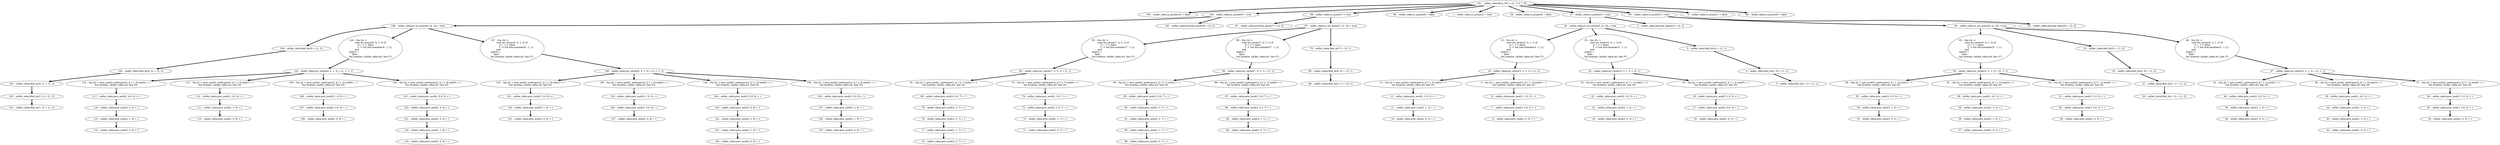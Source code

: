 digraph PDG {
15 [shape=ellipse, label="15 .- fun (A) ->\l        case mr_series(3, A, 1, 1) of\l            [1 | _] -> false;\l            L -> not lists:member(3 - 1, L)\l        end\lend(2) =\l    false\lfun location: (miller_rabin.erl, line 37)"];
129 [shape=ellipse, label="129 .- miller_rabin:pow_mod(3, 1.0, 9) = 1"];
111 [shape=ellipse, label="111 .- miller_rabin:pow_mod(2, 1, 9) = 1"];
25 [shape=ellipse, label="25 .- fun (A) ->\l        case mr_series(3, A, 1, 1) of\l            [1 | _] -> false;\l            L -> not lists:member(3 - 1, L)\l        end\lend(3) =\l    false\lfun location: (miller_rabin.erl, line 37)"];
13 [shape=ellipse, label="13 .- fun (J) -> pow_mod(2, math:pow(2, J) * 1, 3) end(1) = 1\lfun location: (miller_rabin.erl, line 33)"];
8 [shape=ellipse, label="8 .- miller_rabin:pow_mod(2, 1.0, 3) = 1"];
150 [shape=ellipse, label="150 .- miller_rabin:is_prime(10) = false"];
45 [shape=ellipse, label="45 .- miller_rabin:pow_mod(2, 4.0, 5) = 1"];
94 [shape=ellipse, label="94 .- fun (J) -> pow_mod(3, math:pow(2, J) * 3, 7) end(1) = 1\lfun location: (miller_rabin.erl, line 33)"];
118 [shape=ellipse, label="118 .- fun (J) -> pow_mod(2, math:pow(2, J) * 1, 9) end(2) = 1\lfun location: (miller_rabin.erl, line 33)"];
74 [shape=ellipse, label="74 .- miller_rabin:pow_mod(2, 3.0, 7) = 1"];
133 [shape=ellipse, label="133 .- miller_rabin:pow_mod(3, 2.0, 9) = 1"];
113 [shape=ellipse, label="113 .- fun (J) -> pow_mod(2, math:pow(2, J) * 1, 9) end(1) = 1\lfun location: (miller_rabin.erl, line 33)"];
60 [shape=ellipse, label="60 .- miller_rabin:pow_mod(3, 4.0, 5) = 1"];
123 [shape=ellipse, label="123 .- miller_rabin:pow_mod(2, 8.0, 9) = 1"];
121 [shape=ellipse, label="121 .- miller_rabin:pow_mod(2, 2, 9) = 1"];
95 [shape=ellipse, label="95 .- miller_rabin:mr_series(7, 3, 3, 1) = [1, 1]"];
128 [shape=ellipse, label="128 .- miller_rabin:pow_mod(3, 0.0, 9) = 1"];
57 [shape=ellipse, label="57 .- miller_rabin:pow_mod(3, 0, 5) = 1"];
101 [shape=ellipse, label="101 .- miller_rabin:find_ds(1, 3) = {1, 3}"];
54 [shape=ellipse, label="54 .- miller_rabin:pow_mod(3, 1, 5) = 1"];
135 [shape=ellipse, label="135 .- miller_rabin:pow_mod(3, 0, 9) = 1"];
89 [shape=ellipse, label="89 .- miller_rabin:pow_mod(3, 0, 7) = 1"];
21 [shape=ellipse, label="21 .- miller_rabin:pow_mod(3, 1, 3) = 1"];
107 [shape=ellipse, label="107 .- miller_rabin:pow_mod(2, 0.0, 9) = 1"];
47 [shape=ellipse, label="47 .- miller_rabin:mr_series(5, 2, 1, 2) = [1, 1, 1]"];
24 [shape=ellipse, label="24 .- miller_rabin:mr_series(3, 3, 1, 1) = [1, 1]"];
40 [shape=ellipse, label="40 .- miller_rabin:pow_mod(2, 2.0, 5) = 1"];
58 [shape=ellipse, label="58 .- miller_rabin:pow_mod(3, 1, 5) = 1"];
77 [shape=ellipse, label="77 .- miller_rabin:pow_mod(2, 1, 7) = 1"];
102 [shape=ellipse, label="102 .- miller_rabin:find_ds(2, 2) = {1, 3}"];
134 [shape=ellipse, label="134 .- fun (J) -> pow_mod(3, math:pow(2, J) * 1, 9) end(1) = 1\lfun location: (miller_rabin.erl, line 33)"];
149 [shape=ellipse, label="149 .- miller_rabin:is_prime(9) = true"];
93 [shape=ellipse, label="93 .- miller_rabin:pow_mod(3, 6.0, 7) = 1"];
110 [shape=ellipse, label="110 .- miller_rabin:pow_mod(2, 0, 9) = 1"];
105 [shape=ellipse, label="105 .- miller_rabin:find_ds(9) = {1, 3}"];
11 [shape=ellipse, label="11 .- miller_rabin:pow_mod(2, 1, 3) = 1"];
83 [shape=ellipse, label="83 .- fun (A) ->\l        case mr_series(7, A, 3, 1) of\l            [1 | _] -> false;\l            L -> not lists:member(7 - 1, L)\l        end\lend(2) =\l    false\lfun location: (miller_rabin.erl, line 37)"];
63 [shape=ellipse, label="63 .- fun (A) ->\l        case mr_series(5, A, 1, 2) of\l            [1 | _] -> false;\l            L -> not lists:member(5 - 1, L)\l        end\lend(3) =\l    false\lfun location: (miller_rabin.erl, line 37)"];
26 [shape=ellipse, label="26 .- miller_rabin:is_mr_prime(3, [2, 3]) = true"];
141 [shape=ellipse, label="141 .- miller_rabin:pow_mod(3, 1, 9) = 1"];
137 [shape=ellipse, label="137 .- miller_rabin:pow_mod(3, 2, 9) = 1"];
136 [shape=ellipse, label="136 .- miller_rabin:pow_mod(3, 1, 9) = 1"];
20 [shape=ellipse, label="20 .- miller_rabin:pow_mod(3, 0, 3) = 1"];
98 [shape=ellipse, label="98 .- miller_rabin:is_prime(7) = true"];
143 [shape=ellipse, label="143 .- miller_rabin:pow_mod(3, 4, 9) = 1"];
44 [shape=ellipse, label="44 .- miller_rabin:pow_mod(2, 2, 5) = 1"];
99 [shape=ellipse, label="99 .- miller_rabin:is_prime(8) = false"];
76 [shape=ellipse, label="76 .- miller_rabin:pow_mod(2, 0, 7) = 1"];
1 [shape=ellipse, label="1 .- miller_rabin:is_prime(2) = true"];
126 [shape=ellipse, label="126 .- fun (A) ->\l        case mr_series(9, A, 1, 3) of\l            [1 | _] -> false;\l            L -> not lists:member(9 - 1, L)\l        end\lend(2) =\l    false\lfun location: (miller_rabin.erl, line 37)"];
104 [shape=ellipse, label="104 .- miller_rabin:find_ds(8, 0) = {1, 3}"];
82 [shape=ellipse, label="82 .- miller_rabin:mr_series(7, 2, 3, 1) = [1, 1]"];
41 [shape=ellipse, label="41 .- fun (J) -> pow_mod(2, math:pow(2, J) * 1, 5) end(1) = 1\lfun location: (miller_rabin.erl, line 33)"];
91 [shape=ellipse, label="91 .- miller_rabin:pow_mod(3, 2, 7) = 1"];
120 [shape=ellipse, label="120 .- miller_rabin:pow_mod(2, 1, 9) = 1"];
43 [shape=ellipse, label="43 .- miller_rabin:pow_mod(2, 1, 5) = 1"];
56 [shape=ellipse, label="56 .- fun (J) -> pow_mod(3, math:pow(2, J) * 1, 5) end(1) = 1\lfun location: (miller_rabin.erl, line 33)"];
115 [shape=ellipse, label="115 .- miller_rabin:pow_mod(2, 1, 9) = 1"];
14 [shape=ellipse, label="14 .- miller_rabin:mr_series(3, 2, 1, 1) = [1, 1]"];
61 [shape=ellipse, label="61 .- fun (J) -> pow_mod(3, math:pow(2, J) * 1, 5) end(2) = 1\lfun location: (miller_rabin.erl, line 33)"];
146 [shape=ellipse, label="146 .- miller_rabin:mr_series(9, 3, 1, 3) = [1, 1, 1, 1]"];
96 [shape=ellipse, label="96 .- fun (A) ->\l        case mr_series(7, A, 3, 1) of\l            [1 | _] -> false;\l            L -> not lists:member(7 - 1, L)\l        end\lend(3) =\l    false\lfun location: (miller_rabin.erl, line 37)"];
80 [shape=ellipse, label="80 .- miller_rabin:pow_mod(2, 6.0, 7) = 1"];
28 [shape=ellipse, label="28 .- miller_rabin:is_prime(4) = false"];
23 [shape=ellipse, label="23 .- fun (J) -> pow_mod(3, math:pow(2, J) * 1, 3) end(1) = 1\lfun location: (miller_rabin.erl, line 33)"];
108 [shape=ellipse, label="108 .- miller_rabin:pow_mod(2, 1.0, 9) = 1"];
112 [shape=ellipse, label="112 .- miller_rabin:pow_mod(2, 2.0, 9) = 1"];
92 [shape=ellipse, label="92 .- miller_rabin:pow_mod(3, 3, 7) = 1"];
127 [shape=ellipse, label="127 .- miller_rabin:pow_mod(3, 0, 9) = 1"];
16 [shape=ellipse, label="16 .- miller_rabin:pow_mod(3, 0, 3) = 1"];
12 [shape=ellipse, label="12 .- miller_rabin:pow_mod(2, 2.0, 3) = 1"];
39 [shape=ellipse, label="39 .- miller_rabin:pow_mod(2, 1, 5) = 1"];
130 [shape=ellipse, label="130 .- fun (J) -> pow_mod(3, math:pow(2, J) * 1, 9) end(0) = 1\lfun location: (miller_rabin.erl, line 33)"];
34 [shape=ellipse, label="34 .- miller_rabin:pow_mod(2, 0, 5) = 1"];
68 [shape=ellipse, label="68 .- miller_rabin:find_ds(3, 1) = {3, 1}"];
78 [shape=ellipse, label="78 .- miller_rabin:pow_mod(2, 2, 7) = 1"];
138 [shape=ellipse, label="138 .- miller_rabin:pow_mod(3, 4.0, 9) = 1"];
52 [shape=ellipse, label="52 .- fun (J) -> pow_mod(3, math:pow(2, J) * 1, 5) end(0) = 1\lfun location: (miller_rabin.erl, line 33)"];
145 [shape=ellipse, label="145 .- fun (J) -> pow_mod(3, math:pow(2, J) * 1, 9) end(3) = 1\lfun location: (miller_rabin.erl, line 33)"];
81 [shape=ellipse, label="81 .- fun (J) -> pow_mod(2, math:pow(2, J) * 3, 7) end(1) = 1\lfun location: (miller_rabin.erl, line 33)"];
75 [shape=ellipse, label="75 .- fun (J) -> pow_mod(2, math:pow(2, J) * 3, 7) end(0) = 1\lfun location: (miller_rabin.erl, line 33)"];
64 [shape=ellipse, label="64 .- miller_rabin:is_mr_prime(5, [2, 3]) = true"];
109 [shape=ellipse, label="109 .- fun (J) -> pow_mod(2, math:pow(2, J) * 1, 9) end(0) = 1\lfun location: (miller_rabin.erl, line 33)"];
50 [shape=ellipse, label="50 .- miller_rabin:pow_mod(3, 0.0, 5) = 1"];
122 [shape=ellipse, label="122 .- miller_rabin:pow_mod(2, 4, 9) = 1"];
67 [shape=ellipse, label="67 .- miller_rabin:proving_bases(7) = [2, 3]"];
36 [shape=ellipse, label="36 .- miller_rabin:pow_mod(2, 1.0, 5) = 1"];
7 [shape=ellipse, label="7 .- miller_rabin:pow_mod(2, 0.0, 3) = 1"];
32 [shape=ellipse, label="32 .- miller_rabin:find_ds(4, 0) = {1, 2}"];
35 [shape=ellipse, label="35 .- miller_rabin:pow_mod(2, 0.0, 5) = 1"];
3 [shape=ellipse, label="3 .- miller_rabin:find_ds(1, 1) = {1, 1}"];
119 [shape=ellipse, label="119 .- miller_rabin:pow_mod(2, 0, 9) = 1"];
55 [shape=ellipse, label="55 .- miller_rabin:pow_mod(3, 2.0, 5) = 1"];
49 [shape=ellipse, label="49 .- miller_rabin:pow_mod(3, 0, 5) = 1"];
106 [shape=ellipse, label="106 .- miller_rabin:pow_mod(2, 0, 9) = 1"];
33 [shape=ellipse, label="33 .- miller_rabin:find_ds(5) = {1, 2}"];
42 [shape=ellipse, label="42 .- miller_rabin:pow_mod(2, 0, 5) = 1"];
132 [shape=ellipse, label="132 .- miller_rabin:pow_mod(3, 1, 9) = 1"];
72 [shape=ellipse, label="72 .- miller_rabin:pow_mod(2, 1, 7) = 1"];
70 [shape=ellipse, label="70 .- miller_rabin:find_ds(7) = {3, 1}"];
10 [shape=ellipse, label="10 .- miller_rabin:pow_mod(2, 0, 3) = 1"];
9 [shape=ellipse, label="9 .- fun (J) -> pow_mod(2, math:pow(2, J) * 1, 3) end(0) = 1\lfun location: (miller_rabin.erl, line 33)"];
144 [shape=ellipse, label="144 .- miller_rabin:pow_mod(3, 8.0, 9) = 1"];
86 [shape=ellipse, label="86 .- miller_rabin:pow_mod(3, 2.0, 7) = 1"];
19 [shape=ellipse, label="19 .- fun (J) -> pow_mod(3, math:pow(2, J) * 1, 3) end(0) = 1\lfun location: (miller_rabin.erl, line 33)"];
147 [shape=ellipse, label="147 .- fun (A) ->\l        case mr_series(9, A, 1, 3) of\l            [1 | _] -> false;\l            L -> not lists:member(9 - 1, L)\l        end\lend(3) =\l    false\lfun location: (miller_rabin.erl, line 37)"];
51 [shape=ellipse, label="51 .- miller_rabin:pow_mod(3, 1.0, 5) = 1"];
18 [shape=ellipse, label="18 .- miller_rabin:pow_mod(3, 1.0, 3) = 1"];
103 [shape=ellipse, label="103 .- miller_rabin:find_ds(4, 1) = {1, 3}"];
29 [shape=ellipse, label="29 .- miller_rabin:proving_bases(5) = [2, 3]"];
22 [shape=ellipse, label="22 .- miller_rabin:pow_mod(3, 2.0, 3) = 1"];
114 [shape=ellipse, label="114 .- miller_rabin:pow_mod(2, 0, 9) = 1"];
97 [shape=ellipse, label="97 .- miller_rabin:is_mr_prime(7, [2, 3]) = true"];
27 [shape=ellipse, label="27 .- miller_rabin:is_prime(3) = true"];
131 [shape=ellipse, label="131 .- miller_rabin:pow_mod(3, 0, 9) = 1"];
73 [shape=ellipse, label="73 .- miller_rabin:pow_mod(2, 2.0, 7) = 1"];
88 [shape=ellipse, label="88 .- fun (J) -> pow_mod(3, math:pow(2, J) * 3, 7) end(0) = 1\lfun location: (miller_rabin.erl, line 33)"];
46 [shape=ellipse, label="46 .- fun (J) -> pow_mod(2, math:pow(2, J) * 1, 5) end(2) = 1\lfun location: (miller_rabin.erl, line 33)"];
124 [shape=ellipse, label="124 .- fun (J) -> pow_mod(2, math:pow(2, J) * 1, 9) end(3) = 1\lfun location: (miller_rabin.erl, line 33)"];
38 [shape=ellipse, label="38 .- miller_rabin:pow_mod(2, 0, 5) = 1"];
4 [shape=ellipse, label="4 .- miller_rabin:find_ds(2, 0) = {1, 1}"];
48 [shape=ellipse, label="48 .- fun (A) ->\l        case mr_series(5, A, 1, 2) of\l            [1 | _] -> false;\l            L -> not lists:member(5 - 1, L)\l        end\lend(2) =\l    false\lfun location: (miller_rabin.erl, line 37)"];
62 [shape=ellipse, label="62 .- miller_rabin:mr_series(5, 3, 1, 2) = [1, 1, 1]"];
139 [shape=ellipse, label="139 .- fun (J) -> pow_mod(3, math:pow(2, J) * 1, 9) end(2) = 1\lfun location: (miller_rabin.erl, line 33)"];
71 [shape=ellipse, label="71 .- miller_rabin:pow_mod(2, 0, 7) = 1"];
17 [shape=ellipse, label="17 .- miller_rabin:pow_mod(3, 0.0, 3) = 1"];
65 [shape=ellipse, label="65 .- miller_rabin:is_prime(5) = true"];
125 [shape=ellipse, label="125 .- miller_rabin:mr_series(9, 2, 1, 3) = [1, 1, 1, 1]"];
79 [shape=ellipse, label="79 .- miller_rabin:pow_mod(2, 3, 7) = 1"];
0 [shape=ellipse, label="0 .- miller_rabin:is_prime(1) = false"];
66 [shape=ellipse, label="66 .- miller_rabin:is_prime(6) = false"];
85 [shape=ellipse, label="85 .- miller_rabin:pow_mod(3, 1, 7) = 1"];
69 [shape=ellipse, label="69 .- miller_rabin:find_ds(6, 0) = {3, 1}"];
37 [shape=ellipse, label="37 .- fun (J) -> pow_mod(2, math:pow(2, J) * 1, 5) end(0) = 1\lfun location: (miller_rabin.erl, line 33)"];
84 [shape=ellipse, label="84 .- miller_rabin:pow_mod(3, 0, 7) = 1"];
6 [shape=ellipse, label="6 .- miller_rabin:pow_mod(2, 0, 3) = 1"];
2 [shape=ellipse, label="2 .- miller_rabin:proving_bases(3) = [2, 3]"];
140 [shape=ellipse, label="140 .- miller_rabin:pow_mod(3, 0, 9) = 1"];
87 [shape=ellipse, label="87 .- miller_rabin:pow_mod(3, 3.0, 7) = 1"];
116 [shape=ellipse, label="116 .- miller_rabin:pow_mod(2, 2, 9) = 1"];
148 [shape=ellipse, label="148 .- miller_rabin:is_mr_prime(9, [2, 3]) = true"];
5 [shape=ellipse, label="5 .- miller_rabin:find_ds(3) = {1, 1}"];
31 [shape=ellipse, label="31 .- miller_rabin:find_ds(2, 1) = {1, 2}"];
117 [shape=ellipse, label="117 .- miller_rabin:pow_mod(2, 4.0, 9) = 1"];
100 [shape=ellipse, label="100 .- miller_rabin:proving_bases(9) = [2, 3]"];
90 [shape=ellipse, label="90 .- miller_rabin:pow_mod(3, 1, 7) = 1"];
30 [shape=ellipse, label="30 .- miller_rabin:find_ds(1, 2) = {1, 2}"];
59 [shape=ellipse, label="59 .- miller_rabin:pow_mod(3, 2, 5) = 1"];
53 [shape=ellipse, label="53 .- miller_rabin:pow_mod(3, 0, 5) = 1"];
151 [shape=ellipse, label="151 .- miller_rabin:first_10() = [2, 3, 5, 7, 9]"];
142 [shape=ellipse, label="142 .- miller_rabin:pow_mod(3, 2, 9) = 1"];
15 -> 14 [color=black, penwidth=3];
129 -> 128 [color=black, penwidth=3];
111 -> 110 [color=black, penwidth=3];
25 -> 24 [color=black, penwidth=3];
13 -> 12 [color=black, penwidth=3];
8 -> 7 [color=black, penwidth=3];
45 -> 44 [color=black, penwidth=3];
94 -> 93 [color=black, penwidth=3];
118 -> 117 [color=black, penwidth=3];
74 -> 73 [color=black, penwidth=3];
133 -> 132 [color=black, penwidth=3];
113 -> 112 [color=black, penwidth=3];
60 -> 59 [color=black, penwidth=3];
123 -> 122 [color=black, penwidth=3];
121 -> 120 [color=black, penwidth=3];
95 -> 94 [color=black, penwidth=3];
95 -> 88 [color=black, penwidth=3];
128 -> 127 [color=black, penwidth=3];
54 -> 53 [color=black, penwidth=3];
21 -> 20 [color=black, penwidth=3];
107 -> 106 [color=black, penwidth=3];
47 -> 46 [color=black, penwidth=3];
47 -> 41 [color=black, penwidth=3];
47 -> 37 [color=black, penwidth=3];
24 -> 23 [color=black, penwidth=3];
24 -> 19 [color=black, penwidth=3];
40 -> 39 [color=black, penwidth=3];
58 -> 57 [color=black, penwidth=3];
77 -> 76 [color=black, penwidth=3];
102 -> 101 [color=black, penwidth=3];
134 -> 133 [color=black, penwidth=3];
149 -> 148 [color=black, penwidth=3];
149 -> 100 [color=black, penwidth=3];
93 -> 92 [color=black, penwidth=3];
105 -> 104 [color=black, penwidth=3];
11 -> 10 [color=black, penwidth=3];
83 -> 82 [color=black, penwidth=3];
63 -> 62 [color=black, penwidth=3];
26 -> 25 [color=black, penwidth=3];
26 -> 15 [color=black, penwidth=3];
26 -> 5 [color=black, penwidth=3];
141 -> 140 [color=black, penwidth=3];
137 -> 136 [color=black, penwidth=3];
136 -> 135 [color=black, penwidth=3];
98 -> 97 [color=black, penwidth=3];
98 -> 67 [color=black, penwidth=3];
143 -> 142 [color=black, penwidth=3];
44 -> 43 [color=black, penwidth=3];
126 -> 125 [color=black, penwidth=3];
104 -> 103 [color=black, penwidth=3];
82 -> 81 [color=black, penwidth=3];
82 -> 75 [color=black, penwidth=3];
41 -> 40 [color=black, penwidth=3];
91 -> 90 [color=black, penwidth=3];
120 -> 119 [color=black, penwidth=3];
43 -> 42 [color=black, penwidth=3];
56 -> 55 [color=black, penwidth=3];
115 -> 114 [color=black, penwidth=3];
14 -> 13 [color=black, penwidth=3];
14 -> 9 [color=black, penwidth=3];
61 -> 60 [color=black, penwidth=3];
146 -> 145 [color=black, penwidth=3];
146 -> 139 [color=black, penwidth=3];
146 -> 134 [color=black, penwidth=3];
146 -> 130 [color=black, penwidth=3];
96 -> 95 [color=black, penwidth=3];
80 -> 79 [color=black, penwidth=3];
23 -> 22 [color=black, penwidth=3];
108 -> 107 [color=black, penwidth=3];
112 -> 111 [color=black, penwidth=3];
92 -> 91 [color=black, penwidth=3];
12 -> 11 [color=black, penwidth=3];
39 -> 38 [color=black, penwidth=3];
130 -> 129 [color=black, penwidth=3];
78 -> 77 [color=black, penwidth=3];
138 -> 137 [color=black, penwidth=3];
52 -> 51 [color=black, penwidth=3];
145 -> 144 [color=black, penwidth=3];
81 -> 80 [color=black, penwidth=3];
75 -> 74 [color=black, penwidth=3];
64 -> 63 [color=black, penwidth=3];
64 -> 48 [color=black, penwidth=3];
64 -> 33 [color=black, penwidth=3];
109 -> 108 [color=black, penwidth=3];
50 -> 49 [color=black, penwidth=3];
122 -> 121 [color=black, penwidth=3];
36 -> 35 [color=black, penwidth=3];
7 -> 6 [color=black, penwidth=3];
32 -> 31 [color=black, penwidth=3];
35 -> 34 [color=black, penwidth=3];
55 -> 54 [color=black, penwidth=3];
33 -> 32 [color=black, penwidth=3];
132 -> 131 [color=black, penwidth=3];
72 -> 71 [color=black, penwidth=3];
70 -> 69 [color=black, penwidth=3];
9 -> 8 [color=black, penwidth=3];
144 -> 143 [color=black, penwidth=3];
86 -> 85 [color=black, penwidth=3];
19 -> 18 [color=black, penwidth=3];
147 -> 146 [color=black, penwidth=3];
51 -> 50 [color=black, penwidth=3];
18 -> 17 [color=black, penwidth=3];
103 -> 102 [color=black, penwidth=3];
22 -> 21 [color=black, penwidth=3];
97 -> 96 [color=black, penwidth=3];
97 -> 83 [color=black, penwidth=3];
97 -> 70 [color=black, penwidth=3];
27 -> 26 [color=black, penwidth=3];
27 -> 2 [color=black, penwidth=3];
73 -> 72 [color=black, penwidth=3];
88 -> 87 [color=black, penwidth=3];
46 -> 45 [color=black, penwidth=3];
124 -> 123 [color=black, penwidth=3];
4 -> 3 [color=black, penwidth=3];
48 -> 47 [color=black, penwidth=3];
62 -> 61 [color=black, penwidth=3];
62 -> 56 [color=black, penwidth=3];
62 -> 52 [color=black, penwidth=3];
139 -> 138 [color=black, penwidth=3];
17 -> 16 [color=black, penwidth=3];
65 -> 64 [color=black, penwidth=3];
65 -> 29 [color=black, penwidth=3];
125 -> 124 [color=black, penwidth=3];
125 -> 118 [color=black, penwidth=3];
125 -> 113 [color=black, penwidth=3];
125 -> 109 [color=black, penwidth=3];
79 -> 78 [color=black, penwidth=3];
85 -> 84 [color=black, penwidth=3];
69 -> 68 [color=black, penwidth=3];
37 -> 36 [color=black, penwidth=3];
87 -> 86 [color=black, penwidth=3];
116 -> 115 [color=black, penwidth=3];
148 -> 147 [color=black, penwidth=3];
148 -> 126 [color=black, penwidth=3];
148 -> 105 [color=black, penwidth=3];
5 -> 4 [color=black, penwidth=3];
31 -> 30 [color=black, penwidth=3];
117 -> 116 [color=black, penwidth=3];
90 -> 89 [color=black, penwidth=3];
59 -> 58 [color=black, penwidth=3];
151 -> 150 [color=black, penwidth=3];
151 -> 149 [color=black, penwidth=3];
151 -> 99 [color=black, penwidth=3];
151 -> 98 [color=black, penwidth=3];
151 -> 66 [color=black, penwidth=3];
151 -> 65 [color=black, penwidth=3];
151 -> 28 [color=black, penwidth=3];
151 -> 27 [color=black, penwidth=3];
151 -> 1 [color=black, penwidth=3];
151 -> 0 [color=black, penwidth=3];
142 -> 141 [color=black, penwidth=3];
}